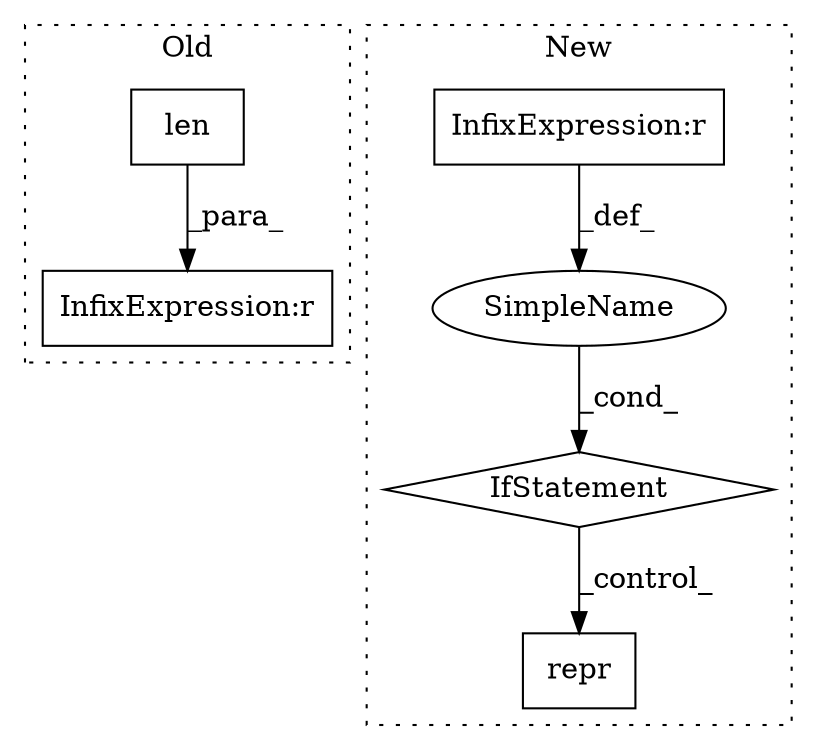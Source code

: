 digraph G {
subgraph cluster0 {
1 [label="len" a="32" s="1945,1961" l="4,1" shape="box"];
3 [label="InfixExpression:r" a="27" s="1942" l="3" shape="box"];
label = "Old";
style="dotted";
}
subgraph cluster1 {
2 [label="repr" a="32" s="2499,2520" l="5,1" shape="box"];
4 [label="IfStatement" a="25" s="2380,2403" l="4,2" shape="diamond"];
5 [label="SimpleName" a="42" s="" l="" shape="ellipse"];
6 [label="InfixExpression:r" a="27" s="2385" l="3" shape="box"];
label = "New";
style="dotted";
}
1 -> 3 [label="_para_"];
4 -> 2 [label="_control_"];
5 -> 4 [label="_cond_"];
6 -> 5 [label="_def_"];
}